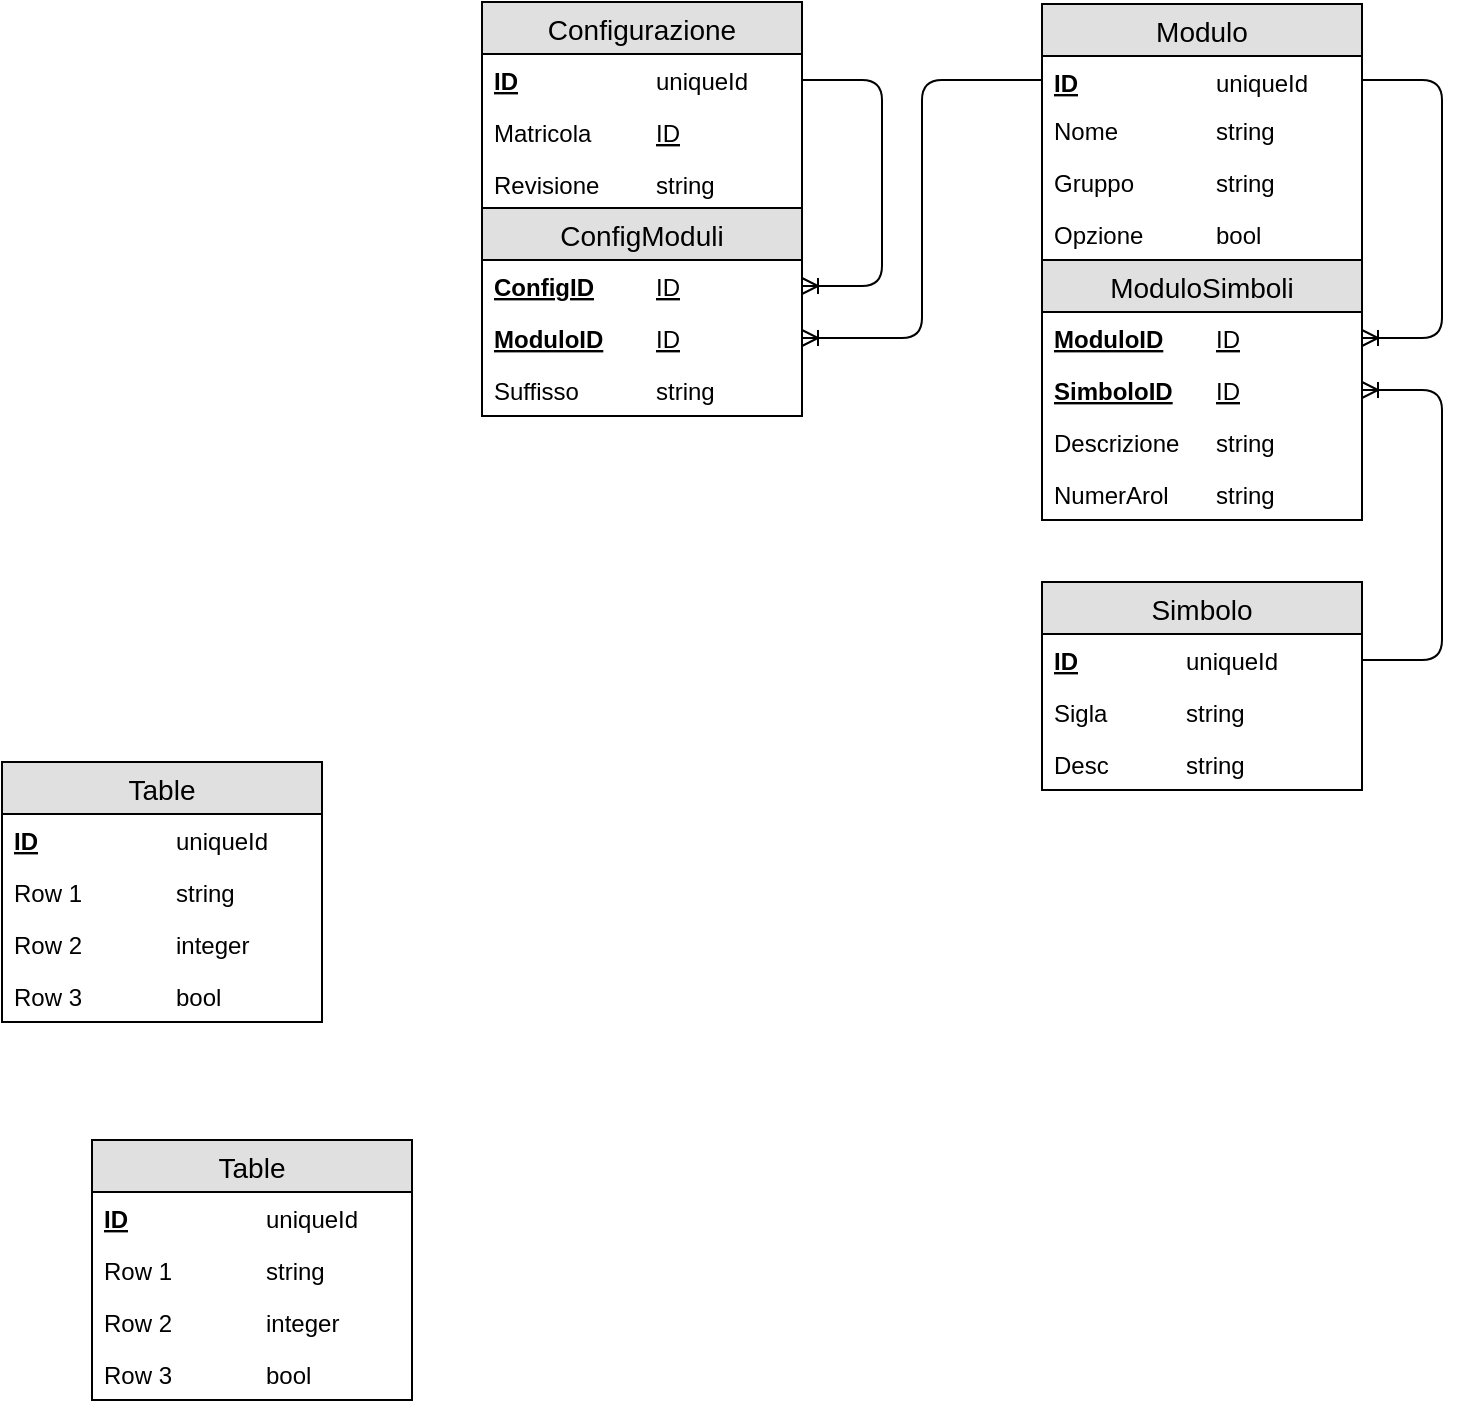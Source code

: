 <mxfile version="10.5.4" type="github"><diagram id="j8hFHoSlny-_jmvRvWCl" name="Pagina-1"><mxGraphModel dx="721" dy="850" grid="1" gridSize="10" guides="1" tooltips="1" connect="1" arrows="1" fold="1" page="1" pageScale="1" pageWidth="827" pageHeight="1169" math="0" shadow="0"><root><mxCell id="0"/><mxCell id="1" parent="0"/><mxCell id="ypMVnsPFNDV1CBMMMQns-106" value="Simbolo" style="swimlane;fontStyle=0;childLayout=stackLayout;horizontal=1;startSize=26;fillColor=#e0e0e0;horizontalStack=0;resizeParent=1;resizeParentMax=0;resizeLast=0;collapsible=1;marginBottom=0;swimlaneFillColor=#ffffff;align=center;fontSize=14;labelBackgroundColor=none;" vertex="1" parent="1"><mxGeometry x="560" y="330" width="160" height="104" as="geometry"><mxRectangle x="440" y="320" width="70" height="26" as="alternateBounds"/></mxGeometry></mxCell><mxCell id="ypMVnsPFNDV1CBMMMQns-107" value="uniqueId" style="shape=partialRectangle;top=0;left=0;right=0;bottom=0;fillColor=none;align=left;verticalAlign=top;fillColor=none;spacingLeft=70;spacingRight=4;overflow=hidden;rotatable=0;points=[[0,0.5],[1,0.5]];portConstraint=eastwest;dropTarget=0;fontSize=12;labelBackgroundColor=none;" vertex="1" parent="ypMVnsPFNDV1CBMMMQns-106"><mxGeometry y="26" width="160" height="26" as="geometry"/></mxCell><mxCell id="ypMVnsPFNDV1CBMMMQns-108" value="ID" style="shape=partialRectangle;top=0;left=0;bottom=0;right=0;fillColor=none;align=left;verticalAlign=top;spacingLeft=4;spacingRight=4;overflow=hidden;rotatable=0;points=[];portConstraint=eastwest;part=1;fontSize=12;fontStyle=5" vertex="1" connectable="0" parent="ypMVnsPFNDV1CBMMMQns-107"><mxGeometry width="70" height="26" as="geometry"/></mxCell><mxCell id="ypMVnsPFNDV1CBMMMQns-109" value="string" style="shape=partialRectangle;top=0;left=0;right=0;bottom=0;fillColor=none;align=left;verticalAlign=top;fillColor=none;spacingLeft=70;spacingRight=4;overflow=hidden;rotatable=0;points=[[0,0.5],[1,0.5]];portConstraint=eastwest;dropTarget=0;fontSize=12;labelBackgroundColor=none;" vertex="1" parent="ypMVnsPFNDV1CBMMMQns-106"><mxGeometry y="52" width="160" height="26" as="geometry"/></mxCell><mxCell id="ypMVnsPFNDV1CBMMMQns-110" value="Sigla" style="shape=partialRectangle;top=0;left=0;bottom=0;right=0;fillColor=none;align=left;verticalAlign=top;spacingLeft=4;spacingRight=4;overflow=hidden;rotatable=0;points=[];portConstraint=eastwest;part=1;fontSize=12;fontStyle=0" vertex="1" connectable="0" parent="ypMVnsPFNDV1CBMMMQns-109"><mxGeometry width="70" height="26" as="geometry"/></mxCell><mxCell id="ypMVnsPFNDV1CBMMMQns-111" value="string" style="shape=partialRectangle;top=0;left=0;right=0;bottom=0;fillColor=none;align=left;verticalAlign=top;fillColor=none;spacingLeft=70;spacingRight=4;overflow=hidden;rotatable=0;points=[[0,0.5],[1,0.5]];portConstraint=eastwest;dropTarget=0;fontSize=12;labelBackgroundColor=none;" vertex="1" parent="ypMVnsPFNDV1CBMMMQns-106"><mxGeometry y="78" width="160" height="26" as="geometry"/></mxCell><mxCell id="ypMVnsPFNDV1CBMMMQns-112" value="Desc" style="shape=partialRectangle;top=0;left=0;bottom=0;right=0;fillColor=none;align=left;verticalAlign=top;spacingLeft=4;spacingRight=4;overflow=hidden;rotatable=0;points=[];portConstraint=eastwest;part=1;fontSize=12;fontStyle=0" vertex="1" connectable="0" parent="ypMVnsPFNDV1CBMMMQns-111"><mxGeometry width="70" height="26" as="geometry"/></mxCell><mxCell id="ypMVnsPFNDV1CBMMMQns-115" value="Configurazione" style="swimlane;fontStyle=0;childLayout=stackLayout;horizontal=1;startSize=26;fillColor=#e0e0e0;horizontalStack=0;resizeParent=1;resizeParentMax=0;resizeLast=0;collapsible=1;marginBottom=0;swimlaneFillColor=#ffffff;align=center;fontSize=14;labelBackgroundColor=none;" vertex="1" parent="1"><mxGeometry x="280" y="40" width="160" height="104" as="geometry"><mxRectangle x="440" y="320" width="70" height="26" as="alternateBounds"/></mxGeometry></mxCell><mxCell id="ypMVnsPFNDV1CBMMMQns-116" value="uniqueId" style="shape=partialRectangle;top=0;left=0;right=0;bottom=0;fillColor=none;align=left;verticalAlign=top;fillColor=none;spacingLeft=85;spacingRight=4;overflow=hidden;rotatable=0;points=[[0,0.5],[1,0.5]];portConstraint=eastwest;dropTarget=0;fontSize=12;labelBackgroundColor=none;" vertex="1" parent="ypMVnsPFNDV1CBMMMQns-115"><mxGeometry y="26" width="160" height="26" as="geometry"/></mxCell><mxCell id="ypMVnsPFNDV1CBMMMQns-117" value="ID" style="shape=partialRectangle;top=0;left=0;bottom=0;right=0;fillColor=none;align=left;verticalAlign=top;spacingLeft=4;spacingRight=4;overflow=hidden;rotatable=0;points=[];portConstraint=eastwest;part=1;fontSize=12;fontStyle=5" vertex="1" connectable="0" parent="ypMVnsPFNDV1CBMMMQns-116"><mxGeometry width="70" height="26" as="geometry"/></mxCell><mxCell id="ypMVnsPFNDV1CBMMMQns-118" value="ID" style="shape=partialRectangle;top=0;left=0;right=0;bottom=0;fillColor=none;align=left;verticalAlign=top;fillColor=none;spacingLeft=85;spacingRight=4;overflow=hidden;rotatable=0;points=[[0,0.5],[1,0.5]];portConstraint=eastwest;dropTarget=0;fontSize=12;labelBackgroundColor=none;fontStyle=4" vertex="1" parent="ypMVnsPFNDV1CBMMMQns-115"><mxGeometry y="52" width="160" height="26" as="geometry"/></mxCell><mxCell id="ypMVnsPFNDV1CBMMMQns-119" value="Matricola" style="shape=partialRectangle;top=0;left=0;bottom=0;right=0;fillColor=none;align=left;verticalAlign=top;spacingLeft=4;spacingRight=4;overflow=hidden;rotatable=0;points=[];portConstraint=eastwest;part=1;fontSize=12;fontStyle=0" vertex="1" connectable="0" parent="ypMVnsPFNDV1CBMMMQns-118"><mxGeometry width="70" height="26" as="geometry"/></mxCell><mxCell id="ypMVnsPFNDV1CBMMMQns-120" value="string" style="shape=partialRectangle;top=0;left=0;right=0;bottom=0;fillColor=none;align=left;verticalAlign=top;fillColor=none;spacingLeft=85;spacingRight=4;overflow=hidden;rotatable=0;points=[[0,0.5],[1,0.5]];portConstraint=eastwest;dropTarget=0;fontSize=12;labelBackgroundColor=none;" vertex="1" parent="ypMVnsPFNDV1CBMMMQns-115"><mxGeometry y="78" width="160" height="26" as="geometry"/></mxCell><mxCell id="ypMVnsPFNDV1CBMMMQns-121" value="Revisione" style="shape=partialRectangle;top=0;left=0;bottom=0;right=0;fillColor=none;align=left;verticalAlign=top;spacingLeft=4;spacingRight=4;overflow=hidden;rotatable=0;points=[];portConstraint=eastwest;part=1;fontSize=12;fontStyle=0" vertex="1" connectable="0" parent="ypMVnsPFNDV1CBMMMQns-120"><mxGeometry width="70" height="26" as="geometry"/></mxCell><mxCell id="ypMVnsPFNDV1CBMMMQns-124" value="ConfigModuli" style="swimlane;fontStyle=0;childLayout=stackLayout;horizontal=1;startSize=26;fillColor=#e0e0e0;horizontalStack=0;resizeParent=1;resizeParentMax=0;resizeLast=0;collapsible=1;marginBottom=0;swimlaneFillColor=#ffffff;align=center;fontSize=14;labelBackgroundColor=none;" vertex="1" parent="1"><mxGeometry x="280" y="143" width="160" height="104" as="geometry"><mxRectangle x="440" y="320" width="70" height="26" as="alternateBounds"/></mxGeometry></mxCell><mxCell id="ypMVnsPFNDV1CBMMMQns-125" value="ID" style="shape=partialRectangle;top=0;left=0;right=0;bottom=0;fillColor=none;align=left;verticalAlign=top;fillColor=none;spacingLeft=85;spacingRight=4;overflow=hidden;rotatable=0;points=[[0,0.5],[1,0.5]];portConstraint=eastwest;dropTarget=0;fontSize=12;labelBackgroundColor=none;fontStyle=4" vertex="1" parent="ypMVnsPFNDV1CBMMMQns-124"><mxGeometry y="26" width="160" height="26" as="geometry"/></mxCell><mxCell id="ypMVnsPFNDV1CBMMMQns-126" value="ConfigID" style="shape=partialRectangle;top=0;left=0;bottom=0;right=0;fillColor=none;align=left;verticalAlign=top;spacingLeft=4;spacingRight=4;overflow=hidden;rotatable=0;points=[];portConstraint=eastwest;part=1;fontSize=12;fontStyle=5" vertex="1" connectable="0" parent="ypMVnsPFNDV1CBMMMQns-125"><mxGeometry width="70" height="26" as="geometry"/></mxCell><mxCell id="ypMVnsPFNDV1CBMMMQns-127" value="ID" style="shape=partialRectangle;top=0;left=0;right=0;bottom=0;fillColor=none;align=left;verticalAlign=top;fillColor=none;spacingLeft=85;spacingRight=4;overflow=hidden;rotatable=0;points=[[0,0.5],[1,0.5]];portConstraint=eastwest;dropTarget=0;fontSize=12;labelBackgroundColor=none;fontStyle=4" vertex="1" parent="ypMVnsPFNDV1CBMMMQns-124"><mxGeometry y="52" width="160" height="26" as="geometry"/></mxCell><mxCell id="ypMVnsPFNDV1CBMMMQns-128" value="ModuloID" style="shape=partialRectangle;top=0;left=0;bottom=0;right=0;fillColor=none;align=left;verticalAlign=top;spacingLeft=4;spacingRight=4;overflow=hidden;rotatable=0;points=[];portConstraint=eastwest;part=1;fontSize=12;fontStyle=5" vertex="1" connectable="0" parent="ypMVnsPFNDV1CBMMMQns-127"><mxGeometry width="70" height="26" as="geometry"/></mxCell><mxCell id="ypMVnsPFNDV1CBMMMQns-129" value="string" style="shape=partialRectangle;top=0;left=0;right=0;bottom=0;fillColor=none;align=left;verticalAlign=top;fillColor=none;spacingLeft=85;spacingRight=4;overflow=hidden;rotatable=0;points=[[0,0.5],[1,0.5]];portConstraint=eastwest;dropTarget=0;fontSize=12;labelBackgroundColor=none;" vertex="1" parent="ypMVnsPFNDV1CBMMMQns-124"><mxGeometry y="78" width="160" height="26" as="geometry"/></mxCell><mxCell id="ypMVnsPFNDV1CBMMMQns-130" value="Suffisso" style="shape=partialRectangle;top=0;left=0;bottom=0;right=0;fillColor=none;align=left;verticalAlign=top;spacingLeft=4;spacingRight=4;overflow=hidden;rotatable=0;points=[];portConstraint=eastwest;part=1;fontSize=12;fontStyle=0" vertex="1" connectable="0" parent="ypMVnsPFNDV1CBMMMQns-129"><mxGeometry width="70" height="26" as="geometry"/></mxCell><mxCell id="ypMVnsPFNDV1CBMMMQns-133" value="Modulo" style="swimlane;fontStyle=0;childLayout=stackLayout;horizontal=1;startSize=26;fillColor=#e0e0e0;horizontalStack=0;resizeParent=1;resizeParentMax=0;resizeLast=0;collapsible=1;marginBottom=0;swimlaneFillColor=#ffffff;align=center;fontSize=14;labelBackgroundColor=none;" vertex="1" parent="1"><mxGeometry x="560" y="41" width="160" height="128" as="geometry"><mxRectangle x="440" y="320" width="70" height="26" as="alternateBounds"/></mxGeometry></mxCell><mxCell id="ypMVnsPFNDV1CBMMMQns-134" value="uniqueId" style="shape=partialRectangle;top=0;left=0;right=0;bottom=0;fillColor=none;align=left;verticalAlign=top;fillColor=none;spacingLeft=85;spacingRight=4;overflow=hidden;rotatable=0;points=[[0,0.5],[1,0.5]];portConstraint=eastwest;dropTarget=0;fontSize=12;labelBackgroundColor=none;" vertex="1" parent="ypMVnsPFNDV1CBMMMQns-133"><mxGeometry y="26" width="160" height="24" as="geometry"/></mxCell><mxCell id="ypMVnsPFNDV1CBMMMQns-135" value="ID" style="shape=partialRectangle;top=0;left=0;bottom=0;right=0;fillColor=none;align=left;verticalAlign=top;spacingLeft=4;spacingRight=4;overflow=hidden;rotatable=0;points=[];portConstraint=eastwest;part=1;fontSize=12;fontStyle=5" vertex="1" connectable="0" parent="ypMVnsPFNDV1CBMMMQns-134"><mxGeometry width="64.75" height="24" as="geometry"/></mxCell><mxCell id="ypMVnsPFNDV1CBMMMQns-136" value="string" style="shape=partialRectangle;top=0;left=0;right=0;bottom=0;fillColor=none;align=left;verticalAlign=top;fillColor=none;spacingLeft=85;spacingRight=4;overflow=hidden;rotatable=0;points=[[0,0.5],[1,0.5]];portConstraint=eastwest;dropTarget=0;fontSize=12;labelBackgroundColor=none;" vertex="1" parent="ypMVnsPFNDV1CBMMMQns-133"><mxGeometry y="50" width="160" height="26" as="geometry"/></mxCell><mxCell id="ypMVnsPFNDV1CBMMMQns-137" value="Nome" style="shape=partialRectangle;top=0;left=0;bottom=0;right=0;fillColor=none;align=left;verticalAlign=top;spacingLeft=4;spacingRight=4;overflow=hidden;rotatable=0;points=[];portConstraint=eastwest;part=1;fontSize=12;fontStyle=0" vertex="1" connectable="0" parent="ypMVnsPFNDV1CBMMMQns-136"><mxGeometry width="70" height="26" as="geometry"/></mxCell><mxCell id="ypMVnsPFNDV1CBMMMQns-138" value="string" style="shape=partialRectangle;top=0;left=0;right=0;bottom=0;fillColor=none;align=left;verticalAlign=top;fillColor=none;spacingLeft=85;spacingRight=4;overflow=hidden;rotatable=0;points=[[0,0.5],[1,0.5]];portConstraint=eastwest;dropTarget=0;fontSize=12;labelBackgroundColor=none;" vertex="1" parent="ypMVnsPFNDV1CBMMMQns-133"><mxGeometry y="76" width="160" height="26" as="geometry"/></mxCell><mxCell id="ypMVnsPFNDV1CBMMMQns-139" value="Gruppo" style="shape=partialRectangle;top=0;left=0;bottom=0;right=0;fillColor=none;align=left;verticalAlign=top;spacingLeft=4;spacingRight=4;overflow=hidden;rotatable=0;points=[];portConstraint=eastwest;part=1;fontSize=12;fontStyle=0" vertex="1" connectable="0" parent="ypMVnsPFNDV1CBMMMQns-138"><mxGeometry width="70" height="26" as="geometry"/></mxCell><mxCell id="ypMVnsPFNDV1CBMMMQns-140" value="bool" style="shape=partialRectangle;top=0;left=0;right=0;bottom=0;fillColor=none;align=left;verticalAlign=top;fillColor=none;spacingLeft=85;spacingRight=4;overflow=hidden;rotatable=0;points=[[0,0.5],[1,0.5]];portConstraint=eastwest;dropTarget=0;fontSize=12;labelBackgroundColor=none;" vertex="1" parent="ypMVnsPFNDV1CBMMMQns-133"><mxGeometry y="102" width="160" height="26" as="geometry"/></mxCell><mxCell id="ypMVnsPFNDV1CBMMMQns-141" value="Opzione" style="shape=partialRectangle;top=0;left=0;bottom=0;right=0;fillColor=none;align=left;verticalAlign=top;spacingLeft=4;spacingRight=4;overflow=hidden;rotatable=0;points=[];portConstraint=eastwest;part=1;fontSize=12;fontStyle=0" vertex="1" connectable="0" parent="ypMVnsPFNDV1CBMMMQns-140"><mxGeometry width="70" height="26" as="geometry"/></mxCell><mxCell id="ypMVnsPFNDV1CBMMMQns-142" value="ModuloSimboli" style="swimlane;fontStyle=0;childLayout=stackLayout;horizontal=1;startSize=26;fillColor=#e0e0e0;horizontalStack=0;resizeParent=1;resizeParentMax=0;resizeLast=0;collapsible=1;marginBottom=0;swimlaneFillColor=#ffffff;align=center;fontSize=14;labelBackgroundColor=none;" vertex="1" parent="1"><mxGeometry x="560" y="169" width="160" height="130" as="geometry"><mxRectangle x="440" y="320" width="70" height="26" as="alternateBounds"/></mxGeometry></mxCell><mxCell id="ypMVnsPFNDV1CBMMMQns-143" value="ID" style="shape=partialRectangle;top=0;left=0;right=0;bottom=0;fillColor=none;align=left;verticalAlign=top;fillColor=none;spacingLeft=85;spacingRight=4;overflow=hidden;rotatable=0;points=[[0,0.5],[1,0.5]];portConstraint=eastwest;dropTarget=0;fontSize=12;labelBackgroundColor=none;fontStyle=4" vertex="1" parent="ypMVnsPFNDV1CBMMMQns-142"><mxGeometry y="26" width="160" height="26" as="geometry"/></mxCell><mxCell id="ypMVnsPFNDV1CBMMMQns-144" value="ModuloID" style="shape=partialRectangle;top=0;left=0;bottom=0;right=0;fillColor=none;align=left;verticalAlign=top;spacingLeft=4;spacingRight=4;overflow=hidden;rotatable=0;points=[];portConstraint=eastwest;part=1;fontSize=12;fontStyle=5" vertex="1" connectable="0" parent="ypMVnsPFNDV1CBMMMQns-143"><mxGeometry width="80" height="26" as="geometry"/></mxCell><mxCell id="ypMVnsPFNDV1CBMMMQns-145" value="ID" style="shape=partialRectangle;top=0;left=0;right=0;bottom=0;fillColor=none;align=left;verticalAlign=top;fillColor=none;spacingLeft=85;spacingRight=4;overflow=hidden;rotatable=0;points=[[0,0.5],[1,0.5]];portConstraint=eastwest;dropTarget=0;fontSize=12;labelBackgroundColor=none;fontStyle=4" vertex="1" parent="ypMVnsPFNDV1CBMMMQns-142"><mxGeometry y="52" width="160" height="26" as="geometry"/></mxCell><mxCell id="ypMVnsPFNDV1CBMMMQns-146" value="SimboloID" style="shape=partialRectangle;top=0;left=0;bottom=0;right=0;fillColor=none;align=left;verticalAlign=top;spacingLeft=4;spacingRight=4;overflow=hidden;rotatable=0;points=[];portConstraint=eastwest;part=1;fontSize=12;fontStyle=5" vertex="1" connectable="0" parent="ypMVnsPFNDV1CBMMMQns-145"><mxGeometry width="80" height="26" as="geometry"/></mxCell><mxCell id="ypMVnsPFNDV1CBMMMQns-147" value="string&#xa;&#xa;" style="shape=partialRectangle;top=0;left=0;right=0;bottom=0;fillColor=none;align=left;verticalAlign=top;fillColor=none;spacingLeft=85;spacingRight=4;overflow=hidden;rotatable=0;points=[[0,0.5],[1,0.5]];portConstraint=eastwest;dropTarget=0;fontSize=12;labelBackgroundColor=none;" vertex="1" parent="ypMVnsPFNDV1CBMMMQns-142"><mxGeometry y="78" width="160" height="26" as="geometry"/></mxCell><mxCell id="ypMVnsPFNDV1CBMMMQns-148" value="Descrizione" style="shape=partialRectangle;top=0;left=0;bottom=0;right=0;fillColor=none;align=left;verticalAlign=top;spacingLeft=4;spacingRight=4;overflow=hidden;rotatable=0;points=[];portConstraint=eastwest;part=1;fontSize=12;fontStyle=0" vertex="1" connectable="0" parent="ypMVnsPFNDV1CBMMMQns-147"><mxGeometry width="80" height="26" as="geometry"/></mxCell><mxCell id="ypMVnsPFNDV1CBMMMQns-149" value="string" style="shape=partialRectangle;top=0;left=0;right=0;bottom=0;fillColor=none;align=left;verticalAlign=top;fillColor=none;spacingLeft=85;spacingRight=4;overflow=hidden;rotatable=0;points=[[0,0.5],[1,0.5]];portConstraint=eastwest;dropTarget=0;fontSize=12;labelBackgroundColor=none;" vertex="1" parent="ypMVnsPFNDV1CBMMMQns-142"><mxGeometry y="104" width="160" height="26" as="geometry"/></mxCell><mxCell id="ypMVnsPFNDV1CBMMMQns-150" value="NumerArol" style="shape=partialRectangle;top=0;left=0;bottom=0;right=0;fillColor=none;align=left;verticalAlign=top;spacingLeft=4;spacingRight=4;overflow=hidden;rotatable=0;points=[];portConstraint=eastwest;part=1;fontSize=12;fontStyle=0" vertex="1" connectable="0" parent="ypMVnsPFNDV1CBMMMQns-149"><mxGeometry width="80" height="26" as="geometry"/></mxCell><mxCell id="ypMVnsPFNDV1CBMMMQns-151" value="Table" style="swimlane;fontStyle=0;childLayout=stackLayout;horizontal=1;startSize=26;fillColor=#e0e0e0;horizontalStack=0;resizeParent=1;resizeParentMax=0;resizeLast=0;collapsible=1;marginBottom=0;swimlaneFillColor=#ffffff;align=center;fontSize=14;labelBackgroundColor=none;" vertex="1" parent="1"><mxGeometry x="85" y="609" width="160" height="130" as="geometry"><mxRectangle x="440" y="320" width="70" height="26" as="alternateBounds"/></mxGeometry></mxCell><mxCell id="ypMVnsPFNDV1CBMMMQns-152" value="uniqueId" style="shape=partialRectangle;top=0;left=0;right=0;bottom=0;fillColor=none;align=left;verticalAlign=top;fillColor=none;spacingLeft=85;spacingRight=4;overflow=hidden;rotatable=0;points=[[0,0.5],[1,0.5]];portConstraint=eastwest;dropTarget=0;fontSize=12;labelBackgroundColor=none;" vertex="1" parent="ypMVnsPFNDV1CBMMMQns-151"><mxGeometry y="26" width="160" height="26" as="geometry"/></mxCell><mxCell id="ypMVnsPFNDV1CBMMMQns-153" value="ID" style="shape=partialRectangle;top=0;left=0;bottom=0;right=0;fillColor=none;align=left;verticalAlign=top;spacingLeft=4;spacingRight=4;overflow=hidden;rotatable=0;points=[];portConstraint=eastwest;part=1;fontSize=12;fontStyle=5" vertex="1" connectable="0" parent="ypMVnsPFNDV1CBMMMQns-152"><mxGeometry width="70" height="26" as="geometry"/></mxCell><mxCell id="ypMVnsPFNDV1CBMMMQns-154" value="string" style="shape=partialRectangle;top=0;left=0;right=0;bottom=0;fillColor=none;align=left;verticalAlign=top;fillColor=none;spacingLeft=85;spacingRight=4;overflow=hidden;rotatable=0;points=[[0,0.5],[1,0.5]];portConstraint=eastwest;dropTarget=0;fontSize=12;labelBackgroundColor=none;" vertex="1" parent="ypMVnsPFNDV1CBMMMQns-151"><mxGeometry y="52" width="160" height="26" as="geometry"/></mxCell><mxCell id="ypMVnsPFNDV1CBMMMQns-155" value="Row 1" style="shape=partialRectangle;top=0;left=0;bottom=0;right=0;fillColor=none;align=left;verticalAlign=top;spacingLeft=4;spacingRight=4;overflow=hidden;rotatable=0;points=[];portConstraint=eastwest;part=1;fontSize=12;fontStyle=0" vertex="1" connectable="0" parent="ypMVnsPFNDV1CBMMMQns-154"><mxGeometry width="70" height="26" as="geometry"/></mxCell><mxCell id="ypMVnsPFNDV1CBMMMQns-156" value="integer" style="shape=partialRectangle;top=0;left=0;right=0;bottom=0;fillColor=none;align=left;verticalAlign=top;fillColor=none;spacingLeft=85;spacingRight=4;overflow=hidden;rotatable=0;points=[[0,0.5],[1,0.5]];portConstraint=eastwest;dropTarget=0;fontSize=12;labelBackgroundColor=none;" vertex="1" parent="ypMVnsPFNDV1CBMMMQns-151"><mxGeometry y="78" width="160" height="26" as="geometry"/></mxCell><mxCell id="ypMVnsPFNDV1CBMMMQns-157" value="Row 2" style="shape=partialRectangle;top=0;left=0;bottom=0;right=0;fillColor=none;align=left;verticalAlign=top;spacingLeft=4;spacingRight=4;overflow=hidden;rotatable=0;points=[];portConstraint=eastwest;part=1;fontSize=12;fontStyle=0" vertex="1" connectable="0" parent="ypMVnsPFNDV1CBMMMQns-156"><mxGeometry width="70" height="26" as="geometry"/></mxCell><mxCell id="ypMVnsPFNDV1CBMMMQns-158" value="bool" style="shape=partialRectangle;top=0;left=0;right=0;bottom=0;fillColor=none;align=left;verticalAlign=top;fillColor=none;spacingLeft=85;spacingRight=4;overflow=hidden;rotatable=0;points=[[0,0.5],[1,0.5]];portConstraint=eastwest;dropTarget=0;fontSize=12;labelBackgroundColor=none;" vertex="1" parent="ypMVnsPFNDV1CBMMMQns-151"><mxGeometry y="104" width="160" height="26" as="geometry"/></mxCell><mxCell id="ypMVnsPFNDV1CBMMMQns-159" value="Row 3" style="shape=partialRectangle;top=0;left=0;bottom=0;right=0;fillColor=none;align=left;verticalAlign=top;spacingLeft=4;spacingRight=4;overflow=hidden;rotatable=0;points=[];portConstraint=eastwest;part=1;fontSize=12;fontStyle=0" vertex="1" connectable="0" parent="ypMVnsPFNDV1CBMMMQns-158"><mxGeometry width="70" height="26" as="geometry"/></mxCell><mxCell id="ypMVnsPFNDV1CBMMMQns-160" value="Table" style="swimlane;fontStyle=0;childLayout=stackLayout;horizontal=1;startSize=26;fillColor=#e0e0e0;horizontalStack=0;resizeParent=1;resizeParentMax=0;resizeLast=0;collapsible=1;marginBottom=0;swimlaneFillColor=#ffffff;align=center;fontSize=14;labelBackgroundColor=none;" vertex="1" parent="1"><mxGeometry x="40" y="420" width="160" height="130" as="geometry"><mxRectangle x="440" y="320" width="70" height="26" as="alternateBounds"/></mxGeometry></mxCell><mxCell id="ypMVnsPFNDV1CBMMMQns-161" value="uniqueId" style="shape=partialRectangle;top=0;left=0;right=0;bottom=0;fillColor=none;align=left;verticalAlign=top;fillColor=none;spacingLeft=85;spacingRight=4;overflow=hidden;rotatable=0;points=[[0,0.5],[1,0.5]];portConstraint=eastwest;dropTarget=0;fontSize=12;labelBackgroundColor=none;" vertex="1" parent="ypMVnsPFNDV1CBMMMQns-160"><mxGeometry y="26" width="160" height="26" as="geometry"/></mxCell><mxCell id="ypMVnsPFNDV1CBMMMQns-162" value="ID" style="shape=partialRectangle;top=0;left=0;bottom=0;right=0;fillColor=none;align=left;verticalAlign=top;spacingLeft=4;spacingRight=4;overflow=hidden;rotatable=0;points=[];portConstraint=eastwest;part=1;fontSize=12;fontStyle=5" vertex="1" connectable="0" parent="ypMVnsPFNDV1CBMMMQns-161"><mxGeometry width="80" height="26" as="geometry"/></mxCell><mxCell id="ypMVnsPFNDV1CBMMMQns-163" value="string" style="shape=partialRectangle;top=0;left=0;right=0;bottom=0;fillColor=none;align=left;verticalAlign=top;fillColor=none;spacingLeft=85;spacingRight=4;overflow=hidden;rotatable=0;points=[[0,0.5],[1,0.5]];portConstraint=eastwest;dropTarget=0;fontSize=12;labelBackgroundColor=none;" vertex="1" parent="ypMVnsPFNDV1CBMMMQns-160"><mxGeometry y="52" width="160" height="26" as="geometry"/></mxCell><mxCell id="ypMVnsPFNDV1CBMMMQns-164" value="Row 1" style="shape=partialRectangle;top=0;left=0;bottom=0;right=0;fillColor=none;align=left;verticalAlign=top;spacingLeft=4;spacingRight=4;overflow=hidden;rotatable=0;points=[];portConstraint=eastwest;part=1;fontSize=12;fontStyle=0" vertex="1" connectable="0" parent="ypMVnsPFNDV1CBMMMQns-163"><mxGeometry width="80" height="26" as="geometry"/></mxCell><mxCell id="ypMVnsPFNDV1CBMMMQns-165" value="integer" style="shape=partialRectangle;top=0;left=0;right=0;bottom=0;fillColor=none;align=left;verticalAlign=top;fillColor=none;spacingLeft=85;spacingRight=4;overflow=hidden;rotatable=0;points=[[0,0.5],[1,0.5]];portConstraint=eastwest;dropTarget=0;fontSize=12;labelBackgroundColor=none;" vertex="1" parent="ypMVnsPFNDV1CBMMMQns-160"><mxGeometry y="78" width="160" height="26" as="geometry"/></mxCell><mxCell id="ypMVnsPFNDV1CBMMMQns-166" value="Row 2" style="shape=partialRectangle;top=0;left=0;bottom=0;right=0;fillColor=none;align=left;verticalAlign=top;spacingLeft=4;spacingRight=4;overflow=hidden;rotatable=0;points=[];portConstraint=eastwest;part=1;fontSize=12;fontStyle=0" vertex="1" connectable="0" parent="ypMVnsPFNDV1CBMMMQns-165"><mxGeometry width="80" height="26" as="geometry"/></mxCell><mxCell id="ypMVnsPFNDV1CBMMMQns-167" value="bool" style="shape=partialRectangle;top=0;left=0;right=0;bottom=0;fillColor=none;align=left;verticalAlign=top;fillColor=none;spacingLeft=85;spacingRight=4;overflow=hidden;rotatable=0;points=[[0,0.5],[1,0.5]];portConstraint=eastwest;dropTarget=0;fontSize=12;labelBackgroundColor=none;" vertex="1" parent="ypMVnsPFNDV1CBMMMQns-160"><mxGeometry y="104" width="160" height="26" as="geometry"/></mxCell><mxCell id="ypMVnsPFNDV1CBMMMQns-168" value="Row 3" style="shape=partialRectangle;top=0;left=0;bottom=0;right=0;fillColor=none;align=left;verticalAlign=top;spacingLeft=4;spacingRight=4;overflow=hidden;rotatable=0;points=[];portConstraint=eastwest;part=1;fontSize=12;fontStyle=0" vertex="1" connectable="0" parent="ypMVnsPFNDV1CBMMMQns-167"><mxGeometry width="80" height="26" as="geometry"/></mxCell><mxCell id="ypMVnsPFNDV1CBMMMQns-171" value="" style="edgeStyle=elbowEdgeStyle;fontSize=12;html=1;endArrow=ERoneToMany;entryX=1;entryY=0.5;entryDx=0;entryDy=0;exitX=1;exitY=0.5;exitDx=0;exitDy=0;" edge="1" parent="1" source="ypMVnsPFNDV1CBMMMQns-107" target="ypMVnsPFNDV1CBMMMQns-145"><mxGeometry width="100" height="100" relative="1" as="geometry"><mxPoint x="570" y="479" as="sourcePoint"/><mxPoint x="300" y="779" as="targetPoint"/><Array as="points"><mxPoint x="760" y="340"/><mxPoint x="500" y="350"/><mxPoint x="580" y="480"/><mxPoint x="320" y="619"/></Array></mxGeometry></mxCell><mxCell id="ypMVnsPFNDV1CBMMMQns-173" value="" style="edgeStyle=elbowEdgeStyle;fontSize=12;html=1;endArrow=ERoneToMany;exitX=1;exitY=0.5;exitDx=0;exitDy=0;entryX=1;entryY=0.5;entryDx=0;entryDy=0;" edge="1" parent="1" source="ypMVnsPFNDV1CBMMMQns-134" target="ypMVnsPFNDV1CBMMMQns-143"><mxGeometry width="100" height="100" relative="1" as="geometry"><mxPoint x="140" y="489" as="sourcePoint"/><mxPoint x="750" y="410" as="targetPoint"/><Array as="points"><mxPoint x="760" y="220"/><mxPoint x="400" y="299"/><mxPoint x="180" y="329"/><mxPoint x="400" y="369"/><mxPoint x="270" y="409"/></Array></mxGeometry></mxCell><mxCell id="ypMVnsPFNDV1CBMMMQns-184" value="" style="edgeStyle=elbowEdgeStyle;fontSize=12;html=1;endArrow=ERoneToMany;entryX=1;entryY=0.5;entryDx=0;entryDy=0;exitX=0;exitY=0.5;exitDx=0;exitDy=0;" edge="1" parent="1" source="ypMVnsPFNDV1CBMMMQns-134" target="ypMVnsPFNDV1CBMMMQns-127"><mxGeometry width="100" height="100" relative="1" as="geometry"><mxPoint x="490" y="250" as="sourcePoint"/><mxPoint x="520" y="60" as="targetPoint"/><Array as="points"><mxPoint x="500" y="150"/></Array></mxGeometry></mxCell><mxCell id="ypMVnsPFNDV1CBMMMQns-186" value="" style="edgeStyle=elbowEdgeStyle;fontSize=12;html=1;endArrow=ERoneToMany;entryX=1;entryY=0.5;entryDx=0;entryDy=0;exitX=1;exitY=0.5;exitDx=0;exitDy=0;" edge="1" parent="1" source="ypMVnsPFNDV1CBMMMQns-116" target="ypMVnsPFNDV1CBMMMQns-125"><mxGeometry width="100" height="100" relative="1" as="geometry"><mxPoint x="470" y="80" as="sourcePoint"/><mxPoint x="450" y="370" as="targetPoint"/><Array as="points"><mxPoint x="480" y="130"/></Array></mxGeometry></mxCell></root></mxGraphModel></diagram></mxfile>